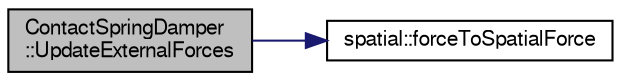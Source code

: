 digraph "ContactSpringDamper::UpdateExternalForces"
{
  edge [fontname="FreeSans",fontsize="10",labelfontname="FreeSans",labelfontsize="10"];
  node [fontname="FreeSans",fontsize="10",shape=record];
  rankdir="LR";
  Node1 [label="ContactSpringDamper\l::UpdateExternalForces",height=0.2,width=0.4,color="black", fillcolor="grey75", style="filled", fontcolor="black"];
  Node1 -> Node2 [color="midnightblue",fontsize="10",style="solid",fontname="FreeSans"];
  Node2 [label="spatial::forceToSpatialForce",height=0.2,width=0.4,color="black", fillcolor="white", style="filled",URL="$de/d1a/namespacespatial.html#a3b32f3f809891285d9f1a8cf3c7cd16e"];
}
